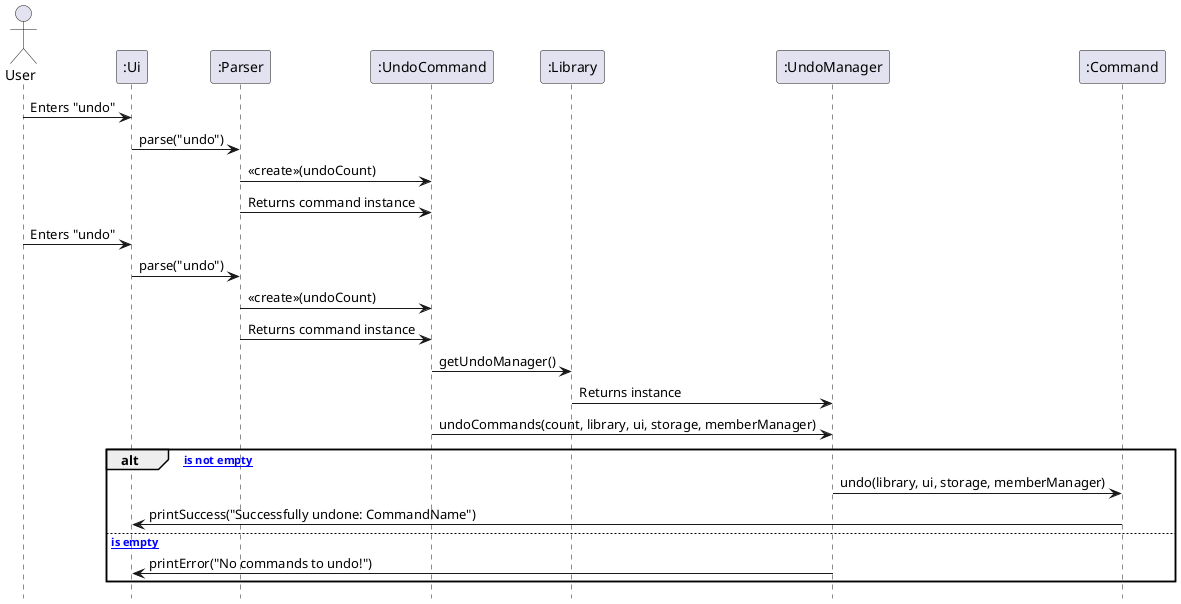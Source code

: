 @startuml

hide footbox
hide circle
skinparam classAttributeIconSize 0

actor User

participant ":Ui"
participant ":Parser"
participant ":UndoCommand"
participant ":Library"
participant ":UndoManager"
participant ":Command"

User -> ":Ui" : Enters "undo"
":Ui" -> ":Parser" : parse("undo")
":Parser" -> ":UndoCommand" : «create»(undoCount)
":Parser" -> ":UndoCommand" : Returns command instance

User -> ":Ui" : Enters "undo"
":Ui" -> ":Parser" : parse("undo")
":Parser" -> ":UndoCommand" : «create»(undoCount)
":Parser" -> ":UndoCommand" : Returns command instance

":UndoCommand" -> ":Library" : getUndoManager()
":Library" -> ":UndoManager" : Returns instance

":UndoCommand" -> ":UndoManager" : undoCommands(count, library, ui, storage, memberManager)

alt [commandHistory is not empty]
    ":UndoManager" -> ":Command" : undo(library, ui, storage, memberManager)
    ":Command" -> ":Ui" : printSuccess("Successfully undone: CommandName")
else [commandHistory is empty]
    ":UndoManager" -> ":Ui" : printError("No commands to undo!")
end

@enduml
